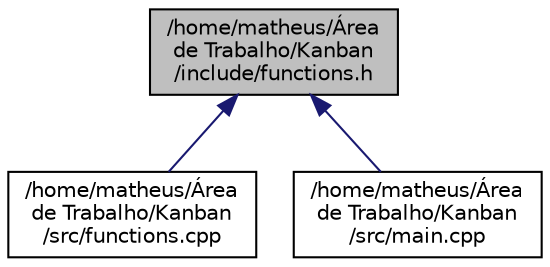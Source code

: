 digraph "/home/matheus/Área de Trabalho/Kanban/include/functions.h"
{
 // LATEX_PDF_SIZE
  edge [fontname="Helvetica",fontsize="10",labelfontname="Helvetica",labelfontsize="10"];
  node [fontname="Helvetica",fontsize="10",shape=record];
  Node1 [label="/home/matheus/Área\l de Trabalho/Kanban\l/include/functions.h",height=0.2,width=0.4,color="black", fillcolor="grey75", style="filled", fontcolor="black",tooltip="Funções desenvolvidas a fim de modularizar a função Main, em sua maioria se tratam de interações com ..."];
  Node1 -> Node2 [dir="back",color="midnightblue",fontsize="10",style="solid"];
  Node2 [label="/home/matheus/Área\l de Trabalho/Kanban\l/src/functions.cpp",height=0.2,width=0.4,color="black", fillcolor="white", style="filled",URL="$functions_8cpp.html",tooltip="Este arquivo contém a implementação das funções desenvolvidas."];
  Node1 -> Node3 [dir="back",color="midnightblue",fontsize="10",style="solid"];
  Node3 [label="/home/matheus/Área\l de Trabalho/Kanban\l/src/main.cpp",height=0.2,width=0.4,color="black", fillcolor="white", style="filled",URL="$main_8cpp.html",tooltip="Arquivo principal que inicia e maneja todo programa do gerenciador de tarefas Kanban."];
}
